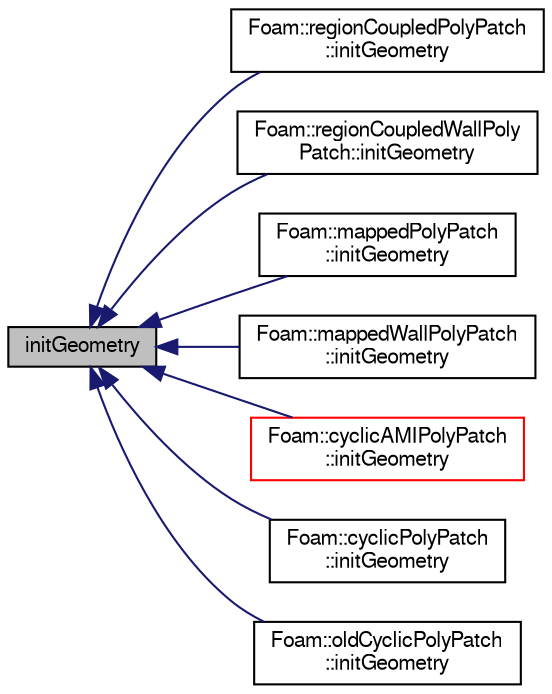 digraph "initGeometry"
{
  bgcolor="transparent";
  edge [fontname="FreeSans",fontsize="10",labelfontname="FreeSans",labelfontsize="10"];
  node [fontname="FreeSans",fontsize="10",shape=record];
  rankdir="LR";
  Node63 [label="initGeometry",height=0.2,width=0.4,color="black", fillcolor="grey75", style="filled", fontcolor="black"];
  Node63 -> Node64 [dir="back",color="midnightblue",fontsize="10",style="solid",fontname="FreeSans"];
  Node64 [label="Foam::regionCoupledPolyPatch\l::initGeometry",height=0.2,width=0.4,color="black",URL="$a25186.html#a633b37f544e6c45c018011729ee1f7da",tooltip="Initialise the calculation of the patch geometry. "];
  Node63 -> Node65 [dir="back",color="midnightblue",fontsize="10",style="solid",fontname="FreeSans"];
  Node65 [label="Foam::regionCoupledWallPoly\lPatch::initGeometry",height=0.2,width=0.4,color="black",URL="$a25190.html#a633b37f544e6c45c018011729ee1f7da",tooltip="Initialise the calculation of the patch geometry. "];
  Node63 -> Node66 [dir="back",color="midnightblue",fontsize="10",style="solid",fontname="FreeSans"];
  Node66 [label="Foam::mappedPolyPatch\l::initGeometry",height=0.2,width=0.4,color="black",URL="$a25106.html#a633b37f544e6c45c018011729ee1f7da",tooltip="Initialise the calculation of the patch geometry. "];
  Node63 -> Node67 [dir="back",color="midnightblue",fontsize="10",style="solid",fontname="FreeSans"];
  Node67 [label="Foam::mappedWallPolyPatch\l::initGeometry",height=0.2,width=0.4,color="black",URL="$a25114.html#a633b37f544e6c45c018011729ee1f7da",tooltip="Initialise the calculation of the patch geometry. "];
  Node63 -> Node68 [dir="back",color="midnightblue",fontsize="10",style="solid",fontname="FreeSans"];
  Node68 [label="Foam::cyclicAMIPolyPatch\l::initGeometry",height=0.2,width=0.4,color="red",URL="$a24946.html#a633b37f544e6c45c018011729ee1f7da",tooltip="Initialise the calculation of the patch geometry. "];
  Node63 -> Node70 [dir="back",color="midnightblue",fontsize="10",style="solid",fontname="FreeSans"];
  Node70 [label="Foam::cyclicPolyPatch\l::initGeometry",height=0.2,width=0.4,color="black",URL="$a27434.html#a633b37f544e6c45c018011729ee1f7da",tooltip="Initialise the calculation of the patch geometry. "];
  Node63 -> Node71 [dir="back",color="midnightblue",fontsize="10",style="solid",fontname="FreeSans"];
  Node71 [label="Foam::oldCyclicPolyPatch\l::initGeometry",height=0.2,width=0.4,color="black",URL="$a27450.html#a633b37f544e6c45c018011729ee1f7da",tooltip="Initialise the calculation of the patch geometry. "];
}
